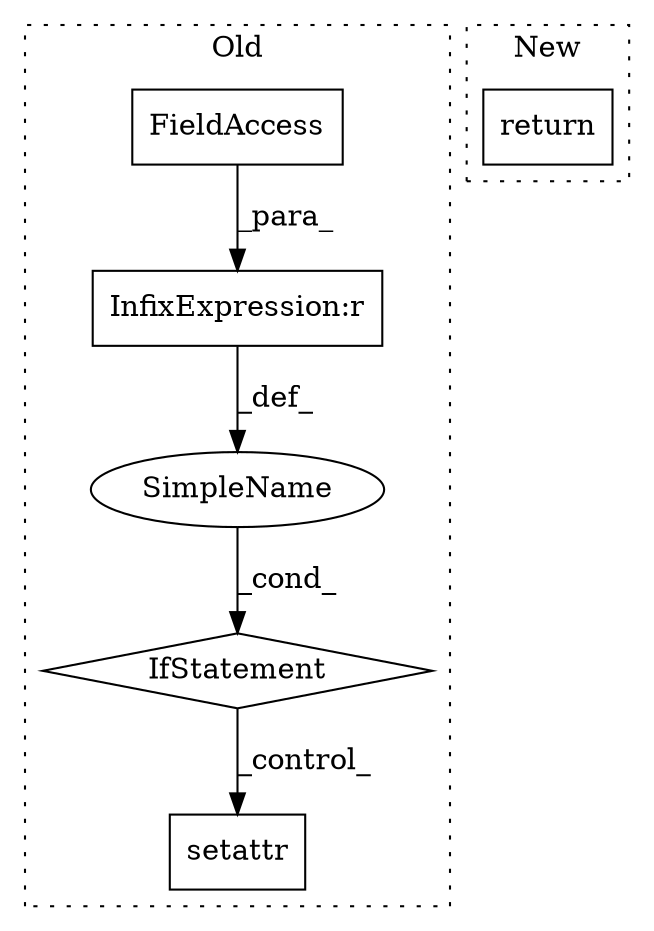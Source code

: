 digraph G {
subgraph cluster0 {
1 [label="setattr" a="32" s="286,340" l="8,1" shape="box"];
3 [label="IfStatement" a="25" s="191,276" l="4,2" shape="diamond"];
4 [label="SimpleName" a="42" s="" l="" shape="ellipse"];
5 [label="InfixExpression:r" a="27" s="259" l="4" shape="box"];
6 [label="FieldAccess" a="22" s="263" l="12" shape="box"];
label = "Old";
style="dotted";
}
subgraph cluster1 {
2 [label="return" a="41" s="697" l="7" shape="box"];
label = "New";
style="dotted";
}
3 -> 1 [label="_control_"];
4 -> 3 [label="_cond_"];
5 -> 4 [label="_def_"];
6 -> 5 [label="_para_"];
}